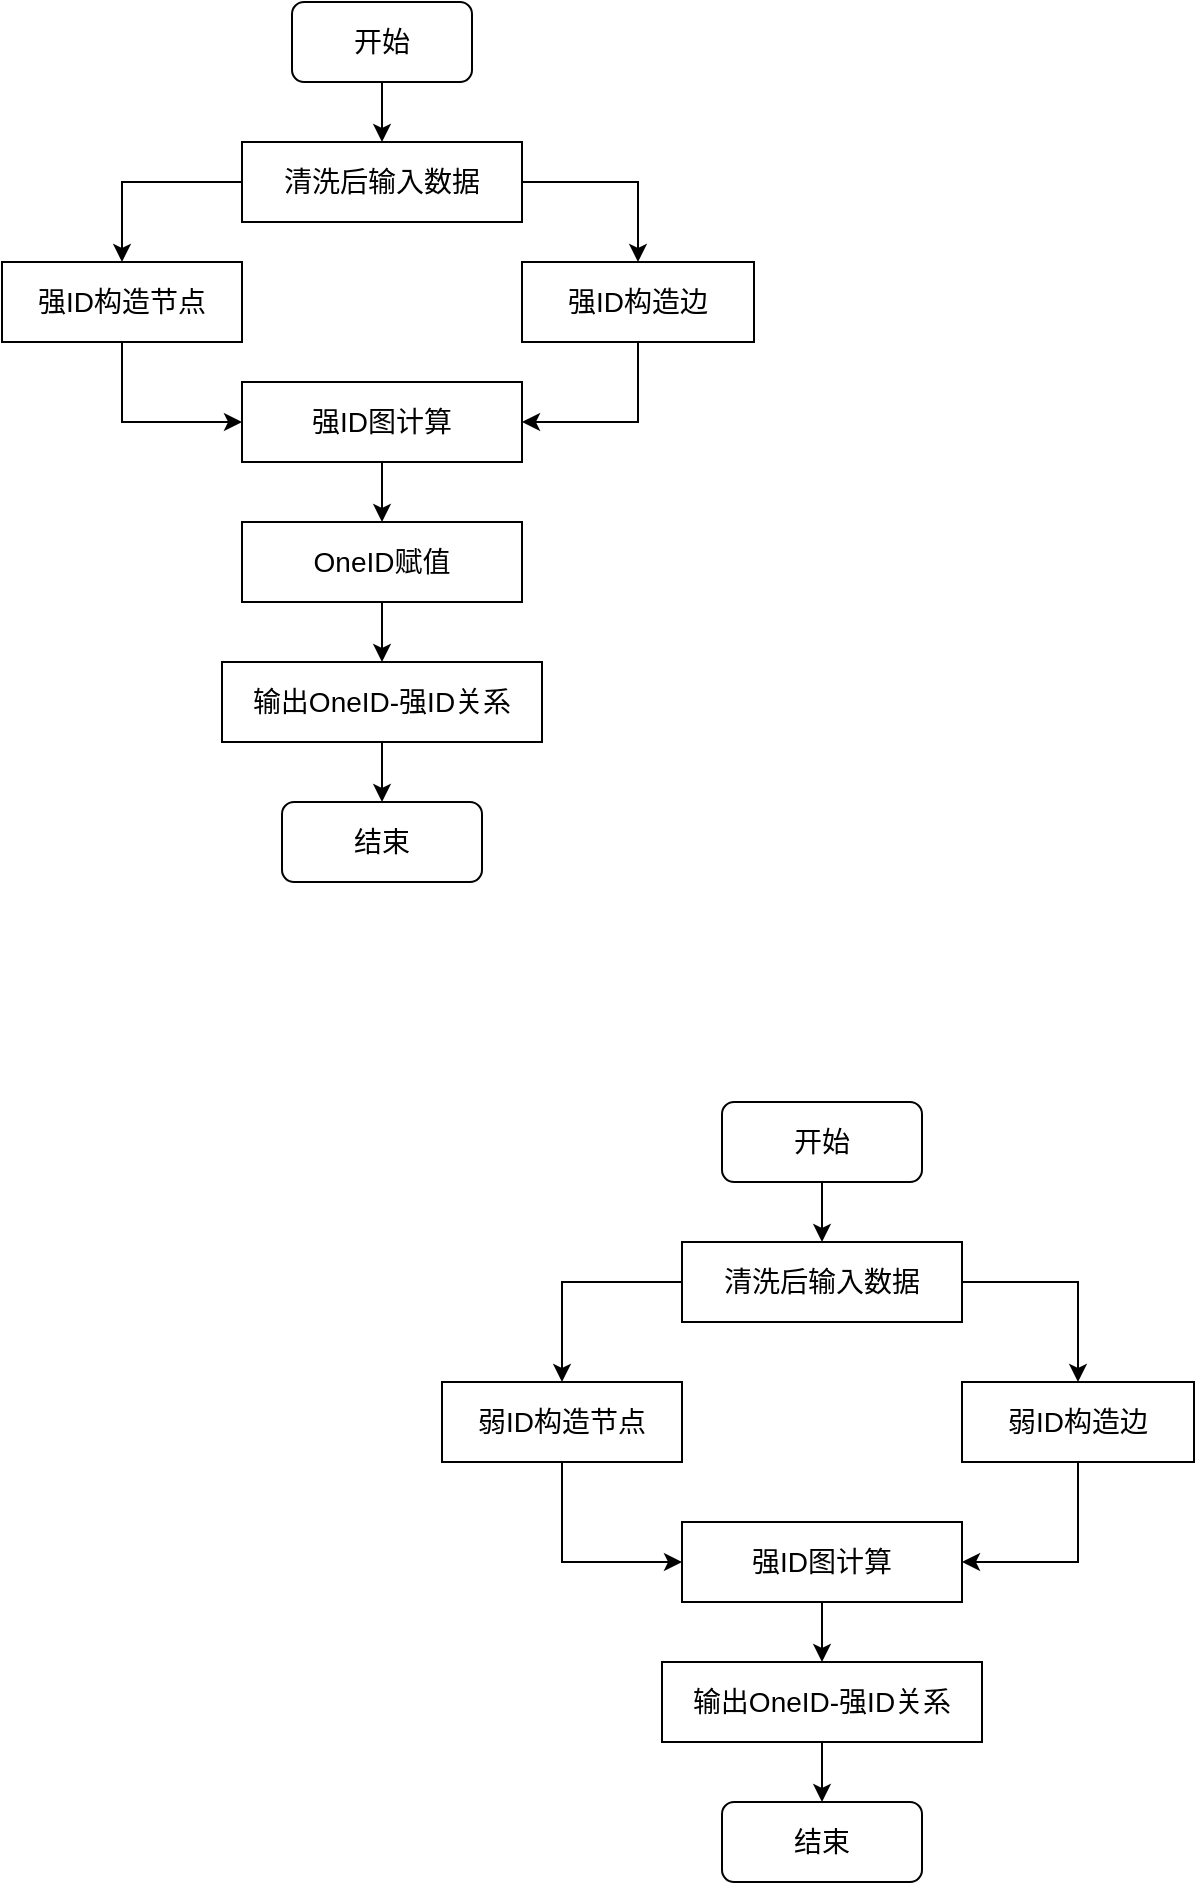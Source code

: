 <mxfile version="20.3.0" type="github">
  <diagram id="C5RBs43oDa-KdzZeNtuy" name="Page-1">
    <mxGraphModel dx="1550" dy="867" grid="1" gridSize="10" guides="1" tooltips="1" connect="1" arrows="1" fold="1" page="1" pageScale="1" pageWidth="827" pageHeight="1169" math="0" shadow="0">
      <root>
        <mxCell id="WIyWlLk6GJQsqaUBKTNV-0" />
        <mxCell id="WIyWlLk6GJQsqaUBKTNV-1" parent="WIyWlLk6GJQsqaUBKTNV-0" />
        <mxCell id="YwwYJsGPN3-Y0xMFqPzo-3" value="" style="edgeStyle=orthogonalEdgeStyle;rounded=0;orthogonalLoop=1;jettySize=auto;html=1;fontSize=14;exitX=0;exitY=0.5;exitDx=0;exitDy=0;" edge="1" parent="WIyWlLk6GJQsqaUBKTNV-1" source="YwwYJsGPN3-Y0xMFqPzo-0" target="YwwYJsGPN3-Y0xMFqPzo-2">
          <mxGeometry relative="1" as="geometry" />
        </mxCell>
        <mxCell id="YwwYJsGPN3-Y0xMFqPzo-5" style="edgeStyle=orthogonalEdgeStyle;rounded=0;orthogonalLoop=1;jettySize=auto;html=1;exitX=1;exitY=0.5;exitDx=0;exitDy=0;fontSize=14;" edge="1" parent="WIyWlLk6GJQsqaUBKTNV-1" source="YwwYJsGPN3-Y0xMFqPzo-0" target="YwwYJsGPN3-Y0xMFqPzo-4">
          <mxGeometry relative="1" as="geometry" />
        </mxCell>
        <mxCell id="YwwYJsGPN3-Y0xMFqPzo-0" value="&lt;font style=&quot;font-size: 14px;&quot;&gt;清洗后输入数据&lt;/font&gt;" style="rounded=0;whiteSpace=wrap;html=1;" vertex="1" parent="WIyWlLk6GJQsqaUBKTNV-1">
          <mxGeometry x="300" y="140" width="140" height="40" as="geometry" />
        </mxCell>
        <mxCell id="YwwYJsGPN3-Y0xMFqPzo-11" style="edgeStyle=orthogonalEdgeStyle;rounded=0;orthogonalLoop=1;jettySize=auto;html=1;exitX=0.5;exitY=1;exitDx=0;exitDy=0;entryX=0.5;entryY=0;entryDx=0;entryDy=0;fontSize=14;" edge="1" parent="WIyWlLk6GJQsqaUBKTNV-1" source="YwwYJsGPN3-Y0xMFqPzo-1" target="YwwYJsGPN3-Y0xMFqPzo-0">
          <mxGeometry relative="1" as="geometry" />
        </mxCell>
        <mxCell id="YwwYJsGPN3-Y0xMFqPzo-1" value="&lt;font style=&quot;font-size: 14px;&quot;&gt;开始&lt;/font&gt;" style="rounded=1;whiteSpace=wrap;html=1;" vertex="1" parent="WIyWlLk6GJQsqaUBKTNV-1">
          <mxGeometry x="325" y="70" width="90" height="40" as="geometry" />
        </mxCell>
        <mxCell id="YwwYJsGPN3-Y0xMFqPzo-7" style="edgeStyle=orthogonalEdgeStyle;rounded=0;orthogonalLoop=1;jettySize=auto;html=1;exitX=0.5;exitY=1;exitDx=0;exitDy=0;entryX=0;entryY=0.5;entryDx=0;entryDy=0;fontSize=14;" edge="1" parent="WIyWlLk6GJQsqaUBKTNV-1" source="YwwYJsGPN3-Y0xMFqPzo-2" target="YwwYJsGPN3-Y0xMFqPzo-6">
          <mxGeometry relative="1" as="geometry" />
        </mxCell>
        <mxCell id="YwwYJsGPN3-Y0xMFqPzo-2" value="&lt;font style=&quot;font-size: 14px;&quot;&gt;强ID构造节点&lt;/font&gt;" style="whiteSpace=wrap;html=1;rounded=0;" vertex="1" parent="WIyWlLk6GJQsqaUBKTNV-1">
          <mxGeometry x="180" y="200" width="120" height="40" as="geometry" />
        </mxCell>
        <mxCell id="YwwYJsGPN3-Y0xMFqPzo-8" style="edgeStyle=orthogonalEdgeStyle;rounded=0;orthogonalLoop=1;jettySize=auto;html=1;exitX=0.5;exitY=1;exitDx=0;exitDy=0;entryX=1;entryY=0.5;entryDx=0;entryDy=0;fontSize=14;" edge="1" parent="WIyWlLk6GJQsqaUBKTNV-1" source="YwwYJsGPN3-Y0xMFqPzo-4" target="YwwYJsGPN3-Y0xMFqPzo-6">
          <mxGeometry relative="1" as="geometry" />
        </mxCell>
        <mxCell id="YwwYJsGPN3-Y0xMFqPzo-4" value="&lt;font style=&quot;font-size: 14px;&quot;&gt;强ID构造边&lt;/font&gt;" style="rounded=0;whiteSpace=wrap;html=1;" vertex="1" parent="WIyWlLk6GJQsqaUBKTNV-1">
          <mxGeometry x="440" y="200" width="116" height="40" as="geometry" />
        </mxCell>
        <mxCell id="YwwYJsGPN3-Y0xMFqPzo-32" style="edgeStyle=orthogonalEdgeStyle;rounded=0;orthogonalLoop=1;jettySize=auto;html=1;exitX=0.5;exitY=1;exitDx=0;exitDy=0;entryX=0.5;entryY=0;entryDx=0;entryDy=0;fontSize=14;" edge="1" parent="WIyWlLk6GJQsqaUBKTNV-1" source="YwwYJsGPN3-Y0xMFqPzo-6" target="YwwYJsGPN3-Y0xMFqPzo-29">
          <mxGeometry relative="1" as="geometry" />
        </mxCell>
        <mxCell id="YwwYJsGPN3-Y0xMFqPzo-6" value="&lt;font style=&quot;font-size: 14px;&quot;&gt;强ID图计算&lt;/font&gt;" style="rounded=0;whiteSpace=wrap;html=1;" vertex="1" parent="WIyWlLk6GJQsqaUBKTNV-1">
          <mxGeometry x="300" y="260" width="140" height="40" as="geometry" />
        </mxCell>
        <mxCell id="YwwYJsGPN3-Y0xMFqPzo-14" style="edgeStyle=orthogonalEdgeStyle;rounded=0;orthogonalLoop=1;jettySize=auto;html=1;exitX=0.5;exitY=1;exitDx=0;exitDy=0;entryX=0.5;entryY=0;entryDx=0;entryDy=0;fontSize=14;" edge="1" parent="WIyWlLk6GJQsqaUBKTNV-1" source="YwwYJsGPN3-Y0xMFqPzo-9" target="YwwYJsGPN3-Y0xMFqPzo-12">
          <mxGeometry relative="1" as="geometry" />
        </mxCell>
        <mxCell id="YwwYJsGPN3-Y0xMFqPzo-9" value="&lt;font style=&quot;font-size: 14px;&quot;&gt;输出OneID-强ID关系&lt;/font&gt;" style="rounded=0;whiteSpace=wrap;html=1;" vertex="1" parent="WIyWlLk6GJQsqaUBKTNV-1">
          <mxGeometry x="290" y="400" width="160" height="40" as="geometry" />
        </mxCell>
        <mxCell id="YwwYJsGPN3-Y0xMFqPzo-12" value="&lt;font style=&quot;font-size: 14px;&quot;&gt;结束&lt;/font&gt;" style="rounded=1;whiteSpace=wrap;html=1;" vertex="1" parent="WIyWlLk6GJQsqaUBKTNV-1">
          <mxGeometry x="320" y="470" width="100" height="40" as="geometry" />
        </mxCell>
        <mxCell id="YwwYJsGPN3-Y0xMFqPzo-15" value="" style="edgeStyle=orthogonalEdgeStyle;rounded=0;orthogonalLoop=1;jettySize=auto;html=1;fontSize=14;exitX=0;exitY=0.5;exitDx=0;exitDy=0;" edge="1" parent="WIyWlLk6GJQsqaUBKTNV-1" source="YwwYJsGPN3-Y0xMFqPzo-17" target="YwwYJsGPN3-Y0xMFqPzo-21">
          <mxGeometry relative="1" as="geometry" />
        </mxCell>
        <mxCell id="YwwYJsGPN3-Y0xMFqPzo-16" style="edgeStyle=orthogonalEdgeStyle;rounded=0;orthogonalLoop=1;jettySize=auto;html=1;exitX=1;exitY=0.5;exitDx=0;exitDy=0;fontSize=14;" edge="1" parent="WIyWlLk6GJQsqaUBKTNV-1" source="YwwYJsGPN3-Y0xMFqPzo-17" target="YwwYJsGPN3-Y0xMFqPzo-23">
          <mxGeometry relative="1" as="geometry" />
        </mxCell>
        <mxCell id="YwwYJsGPN3-Y0xMFqPzo-17" value="&lt;font style=&quot;font-size: 14px;&quot;&gt;清洗后输入数据&lt;/font&gt;" style="rounded=0;whiteSpace=wrap;html=1;" vertex="1" parent="WIyWlLk6GJQsqaUBKTNV-1">
          <mxGeometry x="520" y="690" width="140" height="40" as="geometry" />
        </mxCell>
        <mxCell id="YwwYJsGPN3-Y0xMFqPzo-18" style="edgeStyle=orthogonalEdgeStyle;rounded=0;orthogonalLoop=1;jettySize=auto;html=1;exitX=0.5;exitY=1;exitDx=0;exitDy=0;entryX=0.5;entryY=0;entryDx=0;entryDy=0;fontSize=14;" edge="1" parent="WIyWlLk6GJQsqaUBKTNV-1" source="YwwYJsGPN3-Y0xMFqPzo-19" target="YwwYJsGPN3-Y0xMFqPzo-17">
          <mxGeometry relative="1" as="geometry" />
        </mxCell>
        <mxCell id="YwwYJsGPN3-Y0xMFqPzo-19" value="&lt;font style=&quot;font-size: 14px;&quot;&gt;开始&lt;/font&gt;" style="rounded=1;whiteSpace=wrap;html=1;" vertex="1" parent="WIyWlLk6GJQsqaUBKTNV-1">
          <mxGeometry x="540" y="620" width="100" height="40" as="geometry" />
        </mxCell>
        <mxCell id="YwwYJsGPN3-Y0xMFqPzo-20" style="edgeStyle=orthogonalEdgeStyle;rounded=0;orthogonalLoop=1;jettySize=auto;html=1;exitX=0.5;exitY=1;exitDx=0;exitDy=0;entryX=0;entryY=0.5;entryDx=0;entryDy=0;fontSize=14;" edge="1" parent="WIyWlLk6GJQsqaUBKTNV-1" source="YwwYJsGPN3-Y0xMFqPzo-21" target="YwwYJsGPN3-Y0xMFqPzo-25">
          <mxGeometry relative="1" as="geometry" />
        </mxCell>
        <mxCell id="YwwYJsGPN3-Y0xMFqPzo-21" value="&lt;font style=&quot;font-size: 14px;&quot;&gt;弱ID构造节点&lt;/font&gt;" style="whiteSpace=wrap;html=1;rounded=0;" vertex="1" parent="WIyWlLk6GJQsqaUBKTNV-1">
          <mxGeometry x="400" y="760" width="120" height="40" as="geometry" />
        </mxCell>
        <mxCell id="YwwYJsGPN3-Y0xMFqPzo-22" style="edgeStyle=orthogonalEdgeStyle;rounded=0;orthogonalLoop=1;jettySize=auto;html=1;exitX=0.5;exitY=1;exitDx=0;exitDy=0;entryX=1;entryY=0.5;entryDx=0;entryDy=0;fontSize=14;" edge="1" parent="WIyWlLk6GJQsqaUBKTNV-1" source="YwwYJsGPN3-Y0xMFqPzo-23" target="YwwYJsGPN3-Y0xMFqPzo-25">
          <mxGeometry relative="1" as="geometry" />
        </mxCell>
        <mxCell id="YwwYJsGPN3-Y0xMFqPzo-23" value="&lt;font style=&quot;font-size: 14px;&quot;&gt;弱ID构造边&lt;/font&gt;" style="rounded=0;whiteSpace=wrap;html=1;" vertex="1" parent="WIyWlLk6GJQsqaUBKTNV-1">
          <mxGeometry x="660" y="760" width="116" height="40" as="geometry" />
        </mxCell>
        <mxCell id="YwwYJsGPN3-Y0xMFqPzo-24" style="edgeStyle=orthogonalEdgeStyle;rounded=0;orthogonalLoop=1;jettySize=auto;html=1;exitX=0.5;exitY=1;exitDx=0;exitDy=0;entryX=0.5;entryY=0;entryDx=0;entryDy=0;fontSize=14;" edge="1" parent="WIyWlLk6GJQsqaUBKTNV-1" source="YwwYJsGPN3-Y0xMFqPzo-25" target="YwwYJsGPN3-Y0xMFqPzo-27">
          <mxGeometry relative="1" as="geometry" />
        </mxCell>
        <mxCell id="YwwYJsGPN3-Y0xMFqPzo-25" value="&lt;font style=&quot;font-size: 14px;&quot;&gt;强ID图计算&lt;/font&gt;" style="rounded=0;whiteSpace=wrap;html=1;" vertex="1" parent="WIyWlLk6GJQsqaUBKTNV-1">
          <mxGeometry x="520" y="830" width="140" height="40" as="geometry" />
        </mxCell>
        <mxCell id="YwwYJsGPN3-Y0xMFqPzo-26" style="edgeStyle=orthogonalEdgeStyle;rounded=0;orthogonalLoop=1;jettySize=auto;html=1;exitX=0.5;exitY=1;exitDx=0;exitDy=0;entryX=0.5;entryY=0;entryDx=0;entryDy=0;fontSize=14;" edge="1" parent="WIyWlLk6GJQsqaUBKTNV-1" source="YwwYJsGPN3-Y0xMFqPzo-27" target="YwwYJsGPN3-Y0xMFqPzo-28">
          <mxGeometry relative="1" as="geometry" />
        </mxCell>
        <mxCell id="YwwYJsGPN3-Y0xMFqPzo-27" value="&lt;font style=&quot;font-size: 14px;&quot;&gt;输出OneID-强ID关系&lt;/font&gt;" style="rounded=0;whiteSpace=wrap;html=1;" vertex="1" parent="WIyWlLk6GJQsqaUBKTNV-1">
          <mxGeometry x="510" y="900" width="160" height="40" as="geometry" />
        </mxCell>
        <mxCell id="YwwYJsGPN3-Y0xMFqPzo-28" value="&lt;font style=&quot;font-size: 14px;&quot;&gt;结束&lt;/font&gt;" style="rounded=1;whiteSpace=wrap;html=1;" vertex="1" parent="WIyWlLk6GJQsqaUBKTNV-1">
          <mxGeometry x="540" y="970" width="100" height="40" as="geometry" />
        </mxCell>
        <mxCell id="YwwYJsGPN3-Y0xMFqPzo-34" style="edgeStyle=orthogonalEdgeStyle;rounded=0;orthogonalLoop=1;jettySize=auto;html=1;exitX=0.5;exitY=1;exitDx=0;exitDy=0;entryX=0.5;entryY=0;entryDx=0;entryDy=0;fontSize=14;" edge="1" parent="WIyWlLk6GJQsqaUBKTNV-1" source="YwwYJsGPN3-Y0xMFqPzo-29" target="YwwYJsGPN3-Y0xMFqPzo-9">
          <mxGeometry relative="1" as="geometry" />
        </mxCell>
        <mxCell id="YwwYJsGPN3-Y0xMFqPzo-29" value="&lt;font style=&quot;font-size: 14px;&quot;&gt;OneID赋值&lt;/font&gt;" style="rounded=0;whiteSpace=wrap;html=1;" vertex="1" parent="WIyWlLk6GJQsqaUBKTNV-1">
          <mxGeometry x="300" y="330" width="140" height="40" as="geometry" />
        </mxCell>
      </root>
    </mxGraphModel>
  </diagram>
</mxfile>
